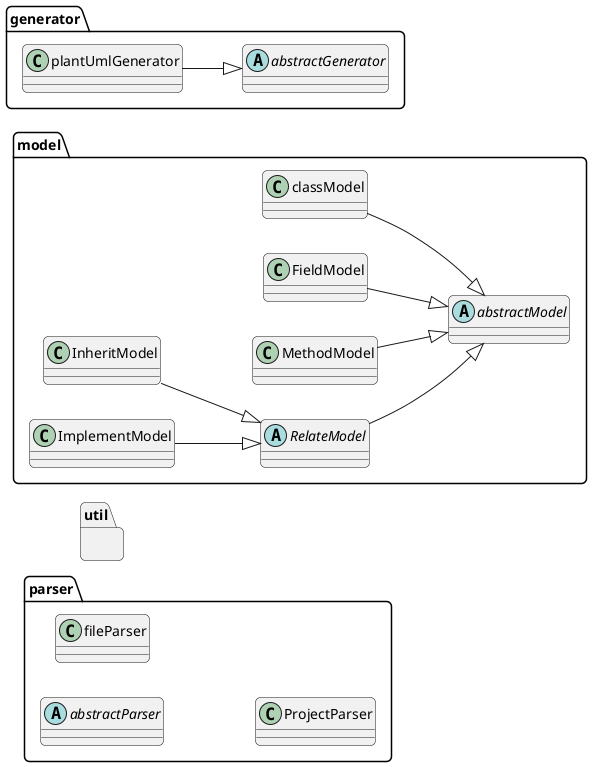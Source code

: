 @startuml 类设计
' skinparam Linetype ortho
skinparam roundCorner 10
left to right direction

package parser{ /'解析器包:读入代码，通过javaparser工具读入代码，生成AST并建立数据模型'/
    abstract class abstractParser{} /'抽象解析器(optional)'/
    class fileParser{}  /'单文件解析器'/
    class ProjectParser{}  /'多文件解析器'/ 
}
package model{ /'数据模型包:存储读入的数据'/
    /'感觉可以塞一个简单工厂在这里'/
    abstract class abstractModel{} 
    class classModel{}  /'类模型'/
    class FieldModel{}  /'类属性模型'/
    class MethodModel{}  /'类方法模型'/
    
    abstract class RelateModel{}  /'类间关系模型:继承、实现'/
    class InheritModel{}  /'继承关系模型'/
    class ImplementModel{}  /'实现关系模型'/

    classModel --|> abstractModel
    FieldModel --|> abstractModel
    MethodModel --|> abstractModel

    RelateModel --|> abstractModel
    InheritModel --|> RelateModel
    ImplementModel --|> RelateModel
}
package generator /' 生成器包：依据建立的数据模型导出需求格式文件'/
{
    abstract class abstractGenerator{}
    class plantUmlGenerator{}  /'plantuml代码生成器'/
    plantUmlGenerator --|> abstractGenerator    
}
package util{ /'工具包：一些工具类与方法'/
    /'具体遇到具体写'/
}

@enduml